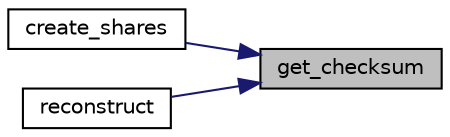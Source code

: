 digraph "get_checksum"
{
 // LATEX_PDF_SIZE
  edge [fontname="Helvetica",fontsize="10",labelfontname="Helvetica",labelfontsize="10"];
  node [fontname="Helvetica",fontsize="10",shape=record];
  rankdir="RL";
  Node1 [label="get_checksum",height=0.2,width=0.4,color="black", fillcolor="grey75", style="filled", fontcolor="black",tooltip="Computes the checksum to be used for a given entropy, as per BIP-39 standards."];
  Node1 -> Node2 [dir="back",color="midnightblue",fontsize="10",style="solid",fontname="Helvetica"];
  Node2 [label="create_shares",height=0.2,width=0.4,color="black", fillcolor="white", style="filled",URL="$namespacemain.html#aa0bb9096ba7056a74ab862c96d82f8c5",tooltip="Take a secret phrase and apply Shamir Secret Sharing to encode it into n secret phrases."];
  Node1 -> Node3 [dir="back",color="midnightblue",fontsize="10",style="solid",fontname="Helvetica"];
  Node3 [label="reconstruct",height=0.2,width=0.4,color="black", fillcolor="white", style="filled",URL="$namespacemain.html#a67b2fb92125c2f0b661c009a1442c76c",tooltip="Take JSON shares generated by create_shares.py and reconstruct the original secret phrase."];
}
